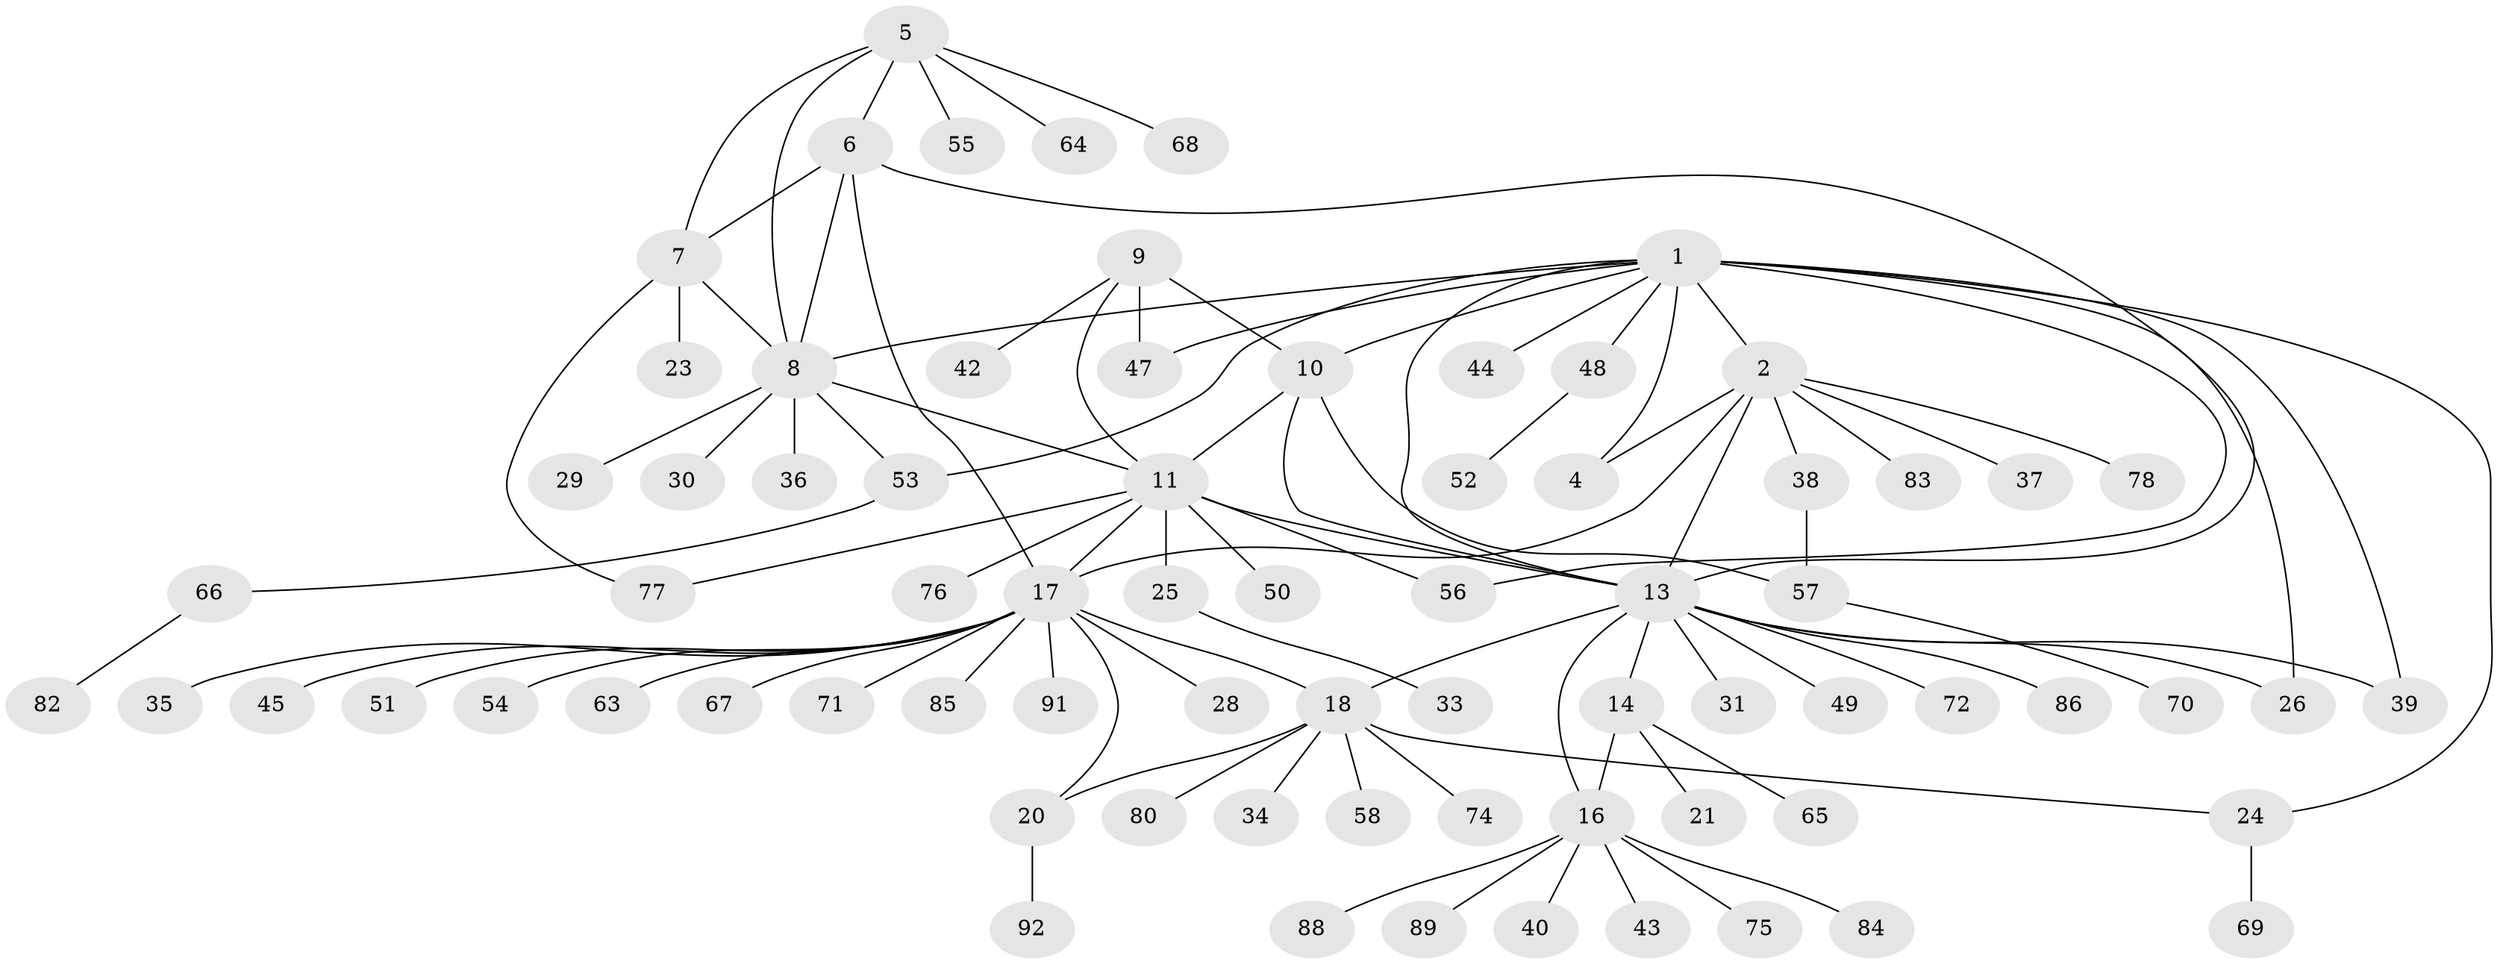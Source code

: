 // Generated by graph-tools (version 1.1) at 2025/24/03/03/25 07:24:14]
// undirected, 74 vertices, 96 edges
graph export_dot {
graph [start="1"]
  node [color=gray90,style=filled];
  1 [super="+3"];
  2 [super="+32"];
  4;
  5 [super="+41"];
  6 [super="+22"];
  7;
  8 [super="+73"];
  9 [super="+46"];
  10 [super="+12"];
  11 [super="+27"];
  13 [super="+15"];
  14;
  16 [super="+62"];
  17 [super="+19"];
  18 [super="+79"];
  20;
  21;
  23 [super="+61"];
  24 [super="+60"];
  25;
  26;
  28;
  29;
  30;
  31;
  33;
  34;
  35;
  36;
  37;
  38;
  39;
  40;
  42;
  43;
  44;
  45;
  47;
  48 [super="+81"];
  49;
  50 [super="+59"];
  51;
  52 [super="+90"];
  53;
  54;
  55;
  56;
  57;
  58;
  63;
  64;
  65;
  66;
  67;
  68;
  69;
  70;
  71;
  72 [super="+87"];
  74;
  75;
  76;
  77;
  78;
  80;
  82;
  83;
  84;
  85;
  86;
  88;
  89;
  91;
  92;
  1 -- 2 [weight=2];
  1 -- 4 [weight=2];
  1 -- 8;
  1 -- 26;
  1 -- 39;
  1 -- 44;
  1 -- 47;
  1 -- 48;
  1 -- 53;
  1 -- 56;
  1 -- 10;
  1 -- 13;
  1 -- 24;
  2 -- 4;
  2 -- 17;
  2 -- 37;
  2 -- 38;
  2 -- 78;
  2 -- 83;
  2 -- 13;
  5 -- 6;
  5 -- 7;
  5 -- 8;
  5 -- 55;
  5 -- 64;
  5 -- 68;
  6 -- 7;
  6 -- 8;
  6 -- 17;
  6 -- 13;
  7 -- 8;
  7 -- 23;
  7 -- 77;
  8 -- 11;
  8 -- 29;
  8 -- 30;
  8 -- 36;
  8 -- 53;
  9 -- 10 [weight=2];
  9 -- 11;
  9 -- 42;
  9 -- 47;
  10 -- 11 [weight=2];
  10 -- 13;
  10 -- 57;
  11 -- 17;
  11 -- 25;
  11 -- 56;
  11 -- 76;
  11 -- 77;
  11 -- 50;
  11 -- 13;
  13 -- 14 [weight=2];
  13 -- 16 [weight=2];
  13 -- 18;
  13 -- 26;
  13 -- 39;
  13 -- 49;
  13 -- 86;
  13 -- 72;
  13 -- 31;
  14 -- 16;
  14 -- 21;
  14 -- 65;
  16 -- 40;
  16 -- 43;
  16 -- 75;
  16 -- 84;
  16 -- 88;
  16 -- 89;
  17 -- 18 [weight=2];
  17 -- 20 [weight=2];
  17 -- 28;
  17 -- 45;
  17 -- 51;
  17 -- 63;
  17 -- 67;
  17 -- 35;
  17 -- 71;
  17 -- 85;
  17 -- 54;
  17 -- 91;
  18 -- 20;
  18 -- 24;
  18 -- 34;
  18 -- 58;
  18 -- 74;
  18 -- 80;
  20 -- 92;
  24 -- 69;
  25 -- 33;
  38 -- 57;
  48 -- 52;
  53 -- 66;
  57 -- 70;
  66 -- 82;
}
